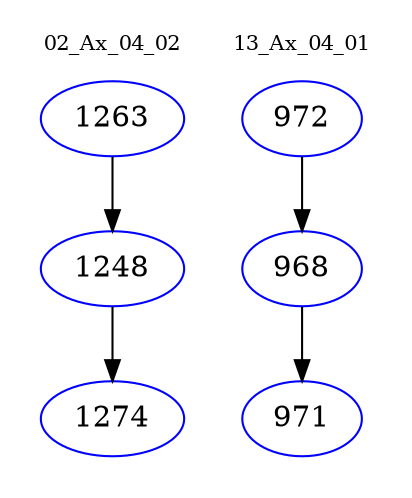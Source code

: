 digraph{
subgraph cluster_0 {
color = white
label = "02_Ax_04_02";
fontsize=10;
T0_1263 [label="1263", color="blue"]
T0_1263 -> T0_1248 [color="black"]
T0_1248 [label="1248", color="blue"]
T0_1248 -> T0_1274 [color="black"]
T0_1274 [label="1274", color="blue"]
}
subgraph cluster_1 {
color = white
label = "13_Ax_04_01";
fontsize=10;
T1_972 [label="972", color="blue"]
T1_972 -> T1_968 [color="black"]
T1_968 [label="968", color="blue"]
T1_968 -> T1_971 [color="black"]
T1_971 [label="971", color="blue"]
}
}
